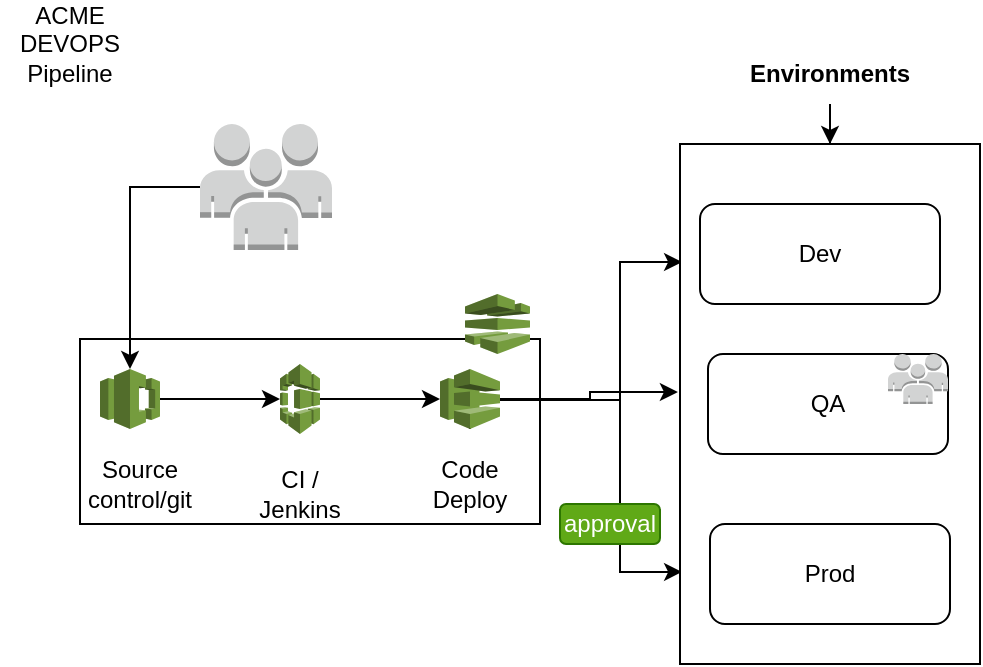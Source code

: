 <mxfile version="15.4.3" type="github">
  <diagram id="ivCmKNaoQEpM2jX_yfVp" name="Page-1">
    <mxGraphModel dx="801" dy="493" grid="1" gridSize="10" guides="1" tooltips="1" connect="1" arrows="1" fold="1" page="1" pageScale="1" pageWidth="827" pageHeight="1169" math="0" shadow="0">
      <root>
        <mxCell id="0" />
        <mxCell id="1" parent="0" />
        <mxCell id="AtxD3DZyxMwKNBwmEOdf-29" value="" style="edgeStyle=orthogonalEdgeStyle;rounded=0;orthogonalLoop=1;jettySize=auto;html=1;entryX=0.007;entryY=0.823;entryDx=0;entryDy=0;entryPerimeter=0;startArrow=none;" edge="1" parent="1" source="AtxD3DZyxMwKNBwmEOdf-32" target="AtxD3DZyxMwKNBwmEOdf-24">
          <mxGeometry relative="1" as="geometry">
            <Array as="points">
              <mxPoint x="310" y="218" />
              <mxPoint x="310" y="304" />
            </Array>
          </mxGeometry>
        </mxCell>
        <mxCell id="AtxD3DZyxMwKNBwmEOdf-10" value="" style="rounded=0;whiteSpace=wrap;html=1;shadow=0;" vertex="1" parent="1">
          <mxGeometry x="40" y="187.5" width="230" height="92.5" as="geometry" />
        </mxCell>
        <mxCell id="AtxD3DZyxMwKNBwmEOdf-21" style="edgeStyle=orthogonalEdgeStyle;rounded=0;orthogonalLoop=1;jettySize=auto;html=1;entryX=0.5;entryY=0;entryDx=0;entryDy=0;entryPerimeter=0;" edge="1" parent="1" source="AtxD3DZyxMwKNBwmEOdf-1" target="AtxD3DZyxMwKNBwmEOdf-2">
          <mxGeometry relative="1" as="geometry" />
        </mxCell>
        <mxCell id="AtxD3DZyxMwKNBwmEOdf-1" value="" style="outlineConnect=0;dashed=0;verticalLabelPosition=bottom;verticalAlign=top;align=center;html=1;shape=mxgraph.aws3.users;fillColor=#D2D3D3;gradientColor=none;" vertex="1" parent="1">
          <mxGeometry x="100" y="80" width="66" height="63" as="geometry" />
        </mxCell>
        <mxCell id="AtxD3DZyxMwKNBwmEOdf-22" value="" style="edgeStyle=orthogonalEdgeStyle;rounded=0;orthogonalLoop=1;jettySize=auto;html=1;" edge="1" parent="1" source="AtxD3DZyxMwKNBwmEOdf-2" target="AtxD3DZyxMwKNBwmEOdf-3">
          <mxGeometry relative="1" as="geometry" />
        </mxCell>
        <mxCell id="AtxD3DZyxMwKNBwmEOdf-2" value="" style="outlineConnect=0;dashed=0;verticalLabelPosition=bottom;verticalAlign=top;align=center;html=1;shape=mxgraph.aws3.codecommit;fillColor=#759C3E;gradientColor=none;" vertex="1" parent="1">
          <mxGeometry x="50" y="202.5" width="30" height="30" as="geometry" />
        </mxCell>
        <mxCell id="AtxD3DZyxMwKNBwmEOdf-28" style="edgeStyle=orthogonalEdgeStyle;rounded=0;orthogonalLoop=1;jettySize=auto;html=1;entryX=0.007;entryY=0.227;entryDx=0;entryDy=0;entryPerimeter=0;exitX=0.5;exitY=1;exitDx=0;exitDy=0;exitPerimeter=0;" edge="1" parent="1" source="AtxD3DZyxMwKNBwmEOdf-4" target="AtxD3DZyxMwKNBwmEOdf-24">
          <mxGeometry relative="1" as="geometry">
            <Array as="points">
              <mxPoint x="235" y="218" />
              <mxPoint x="310" y="218" />
              <mxPoint x="310" y="149" />
            </Array>
          </mxGeometry>
        </mxCell>
        <mxCell id="AtxD3DZyxMwKNBwmEOdf-31" style="edgeStyle=orthogonalEdgeStyle;rounded=0;orthogonalLoop=1;jettySize=auto;html=1;entryX=-0.007;entryY=0.477;entryDx=0;entryDy=0;entryPerimeter=0;" edge="1" parent="1" source="AtxD3DZyxMwKNBwmEOdf-4" target="AtxD3DZyxMwKNBwmEOdf-24">
          <mxGeometry relative="1" as="geometry">
            <Array as="points">
              <mxPoint x="295" y="218" />
              <mxPoint x="295" y="214" />
            </Array>
          </mxGeometry>
        </mxCell>
        <mxCell id="AtxD3DZyxMwKNBwmEOdf-4" value="" style="outlineConnect=0;dashed=0;verticalLabelPosition=bottom;verticalAlign=top;align=center;html=1;shape=mxgraph.aws3.codedeploy;fillColor=#759C3E;gradientColor=none;" vertex="1" parent="1">
          <mxGeometry x="220" y="202.5" width="30" height="30" as="geometry" />
        </mxCell>
        <mxCell id="AtxD3DZyxMwKNBwmEOdf-9" value="ACME DEVOPS Pipeline" style="text;html=1;strokeColor=none;fillColor=none;align=center;verticalAlign=middle;whiteSpace=wrap;rounded=0;" vertex="1" parent="1">
          <mxGeometry y="20" width="70" height="40" as="geometry" />
        </mxCell>
        <mxCell id="AtxD3DZyxMwKNBwmEOdf-23" value="" style="edgeStyle=orthogonalEdgeStyle;rounded=0;orthogonalLoop=1;jettySize=auto;html=1;" edge="1" parent="1" source="AtxD3DZyxMwKNBwmEOdf-3" target="AtxD3DZyxMwKNBwmEOdf-4">
          <mxGeometry relative="1" as="geometry" />
        </mxCell>
        <mxCell id="AtxD3DZyxMwKNBwmEOdf-3" value="" style="outlineConnect=0;dashed=0;verticalLabelPosition=bottom;verticalAlign=top;align=center;html=1;shape=mxgraph.aws3.codebuild;fillColor=#759C3E;gradientColor=none;" vertex="1" parent="1">
          <mxGeometry x="140" y="200" width="20" height="35" as="geometry" />
        </mxCell>
        <mxCell id="AtxD3DZyxMwKNBwmEOdf-24" value="" style="rounded=0;whiteSpace=wrap;html=1;shadow=0;" vertex="1" parent="1">
          <mxGeometry x="340" y="90" width="150" height="260" as="geometry" />
        </mxCell>
        <mxCell id="AtxD3DZyxMwKNBwmEOdf-25" value="QA" style="rounded=1;whiteSpace=wrap;html=1;shadow=0;" vertex="1" parent="1">
          <mxGeometry x="354" y="195" width="120" height="50" as="geometry" />
        </mxCell>
        <mxCell id="AtxD3DZyxMwKNBwmEOdf-26" value="Dev" style="rounded=1;whiteSpace=wrap;html=1;shadow=0;" vertex="1" parent="1">
          <mxGeometry x="350" y="120" width="120" height="50" as="geometry" />
        </mxCell>
        <mxCell id="AtxD3DZyxMwKNBwmEOdf-27" value="Prod" style="rounded=1;whiteSpace=wrap;html=1;shadow=0;" vertex="1" parent="1">
          <mxGeometry x="355" y="280" width="120" height="50" as="geometry" />
        </mxCell>
        <mxCell id="AtxD3DZyxMwKNBwmEOdf-32" value="approval" style="rounded=1;whiteSpace=wrap;html=1;shadow=0;fillColor=#60a917;strokeColor=#2D7600;fontColor=#ffffff;" vertex="1" parent="1">
          <mxGeometry x="280" y="270" width="50" height="20" as="geometry" />
        </mxCell>
        <mxCell id="AtxD3DZyxMwKNBwmEOdf-37" value="" style="outlineConnect=0;dashed=0;verticalLabelPosition=bottom;verticalAlign=top;align=center;html=1;shape=mxgraph.aws3.users;fillColor=#D2D3D3;gradientColor=none;" vertex="1" parent="1">
          <mxGeometry x="444" y="195" width="30" height="25" as="geometry" />
        </mxCell>
        <mxCell id="AtxD3DZyxMwKNBwmEOdf-41" value="" style="edgeStyle=orthogonalEdgeStyle;rounded=0;orthogonalLoop=1;jettySize=auto;html=1;" edge="1" parent="1" source="AtxD3DZyxMwKNBwmEOdf-40" target="AtxD3DZyxMwKNBwmEOdf-24">
          <mxGeometry relative="1" as="geometry" />
        </mxCell>
        <mxCell id="AtxD3DZyxMwKNBwmEOdf-40" value="Environments" style="text;html=1;strokeColor=none;fillColor=none;align=center;verticalAlign=middle;whiteSpace=wrap;rounded=0;shadow=0;fontStyle=1" vertex="1" parent="1">
          <mxGeometry x="370" y="40" width="90" height="30" as="geometry" />
        </mxCell>
        <mxCell id="AtxD3DZyxMwKNBwmEOdf-42" value="Source control/git" style="text;html=1;strokeColor=none;fillColor=none;align=center;verticalAlign=middle;whiteSpace=wrap;rounded=0;shadow=0;" vertex="1" parent="1">
          <mxGeometry x="40" y="245" width="60" height="30" as="geometry" />
        </mxCell>
        <mxCell id="AtxD3DZyxMwKNBwmEOdf-44" value="CI / Jenkins" style="text;html=1;strokeColor=none;fillColor=none;align=center;verticalAlign=middle;whiteSpace=wrap;rounded=0;shadow=0;" vertex="1" parent="1">
          <mxGeometry x="120" y="250" width="60" height="30" as="geometry" />
        </mxCell>
        <mxCell id="AtxD3DZyxMwKNBwmEOdf-45" value="Code Deploy" style="text;html=1;strokeColor=none;fillColor=none;align=center;verticalAlign=middle;whiteSpace=wrap;rounded=0;shadow=0;" vertex="1" parent="1">
          <mxGeometry x="205" y="245" width="60" height="30" as="geometry" />
        </mxCell>
        <mxCell id="AtxD3DZyxMwKNBwmEOdf-48" value="" style="outlineConnect=0;dashed=0;verticalLabelPosition=bottom;verticalAlign=top;align=center;html=1;shape=mxgraph.aws3.codepipeline;fillColor=#759C3E;gradientColor=none;shadow=0;strokeColor=#537341;" vertex="1" parent="1">
          <mxGeometry x="232.5" y="165" width="32.5" height="30" as="geometry" />
        </mxCell>
      </root>
    </mxGraphModel>
  </diagram>
</mxfile>
